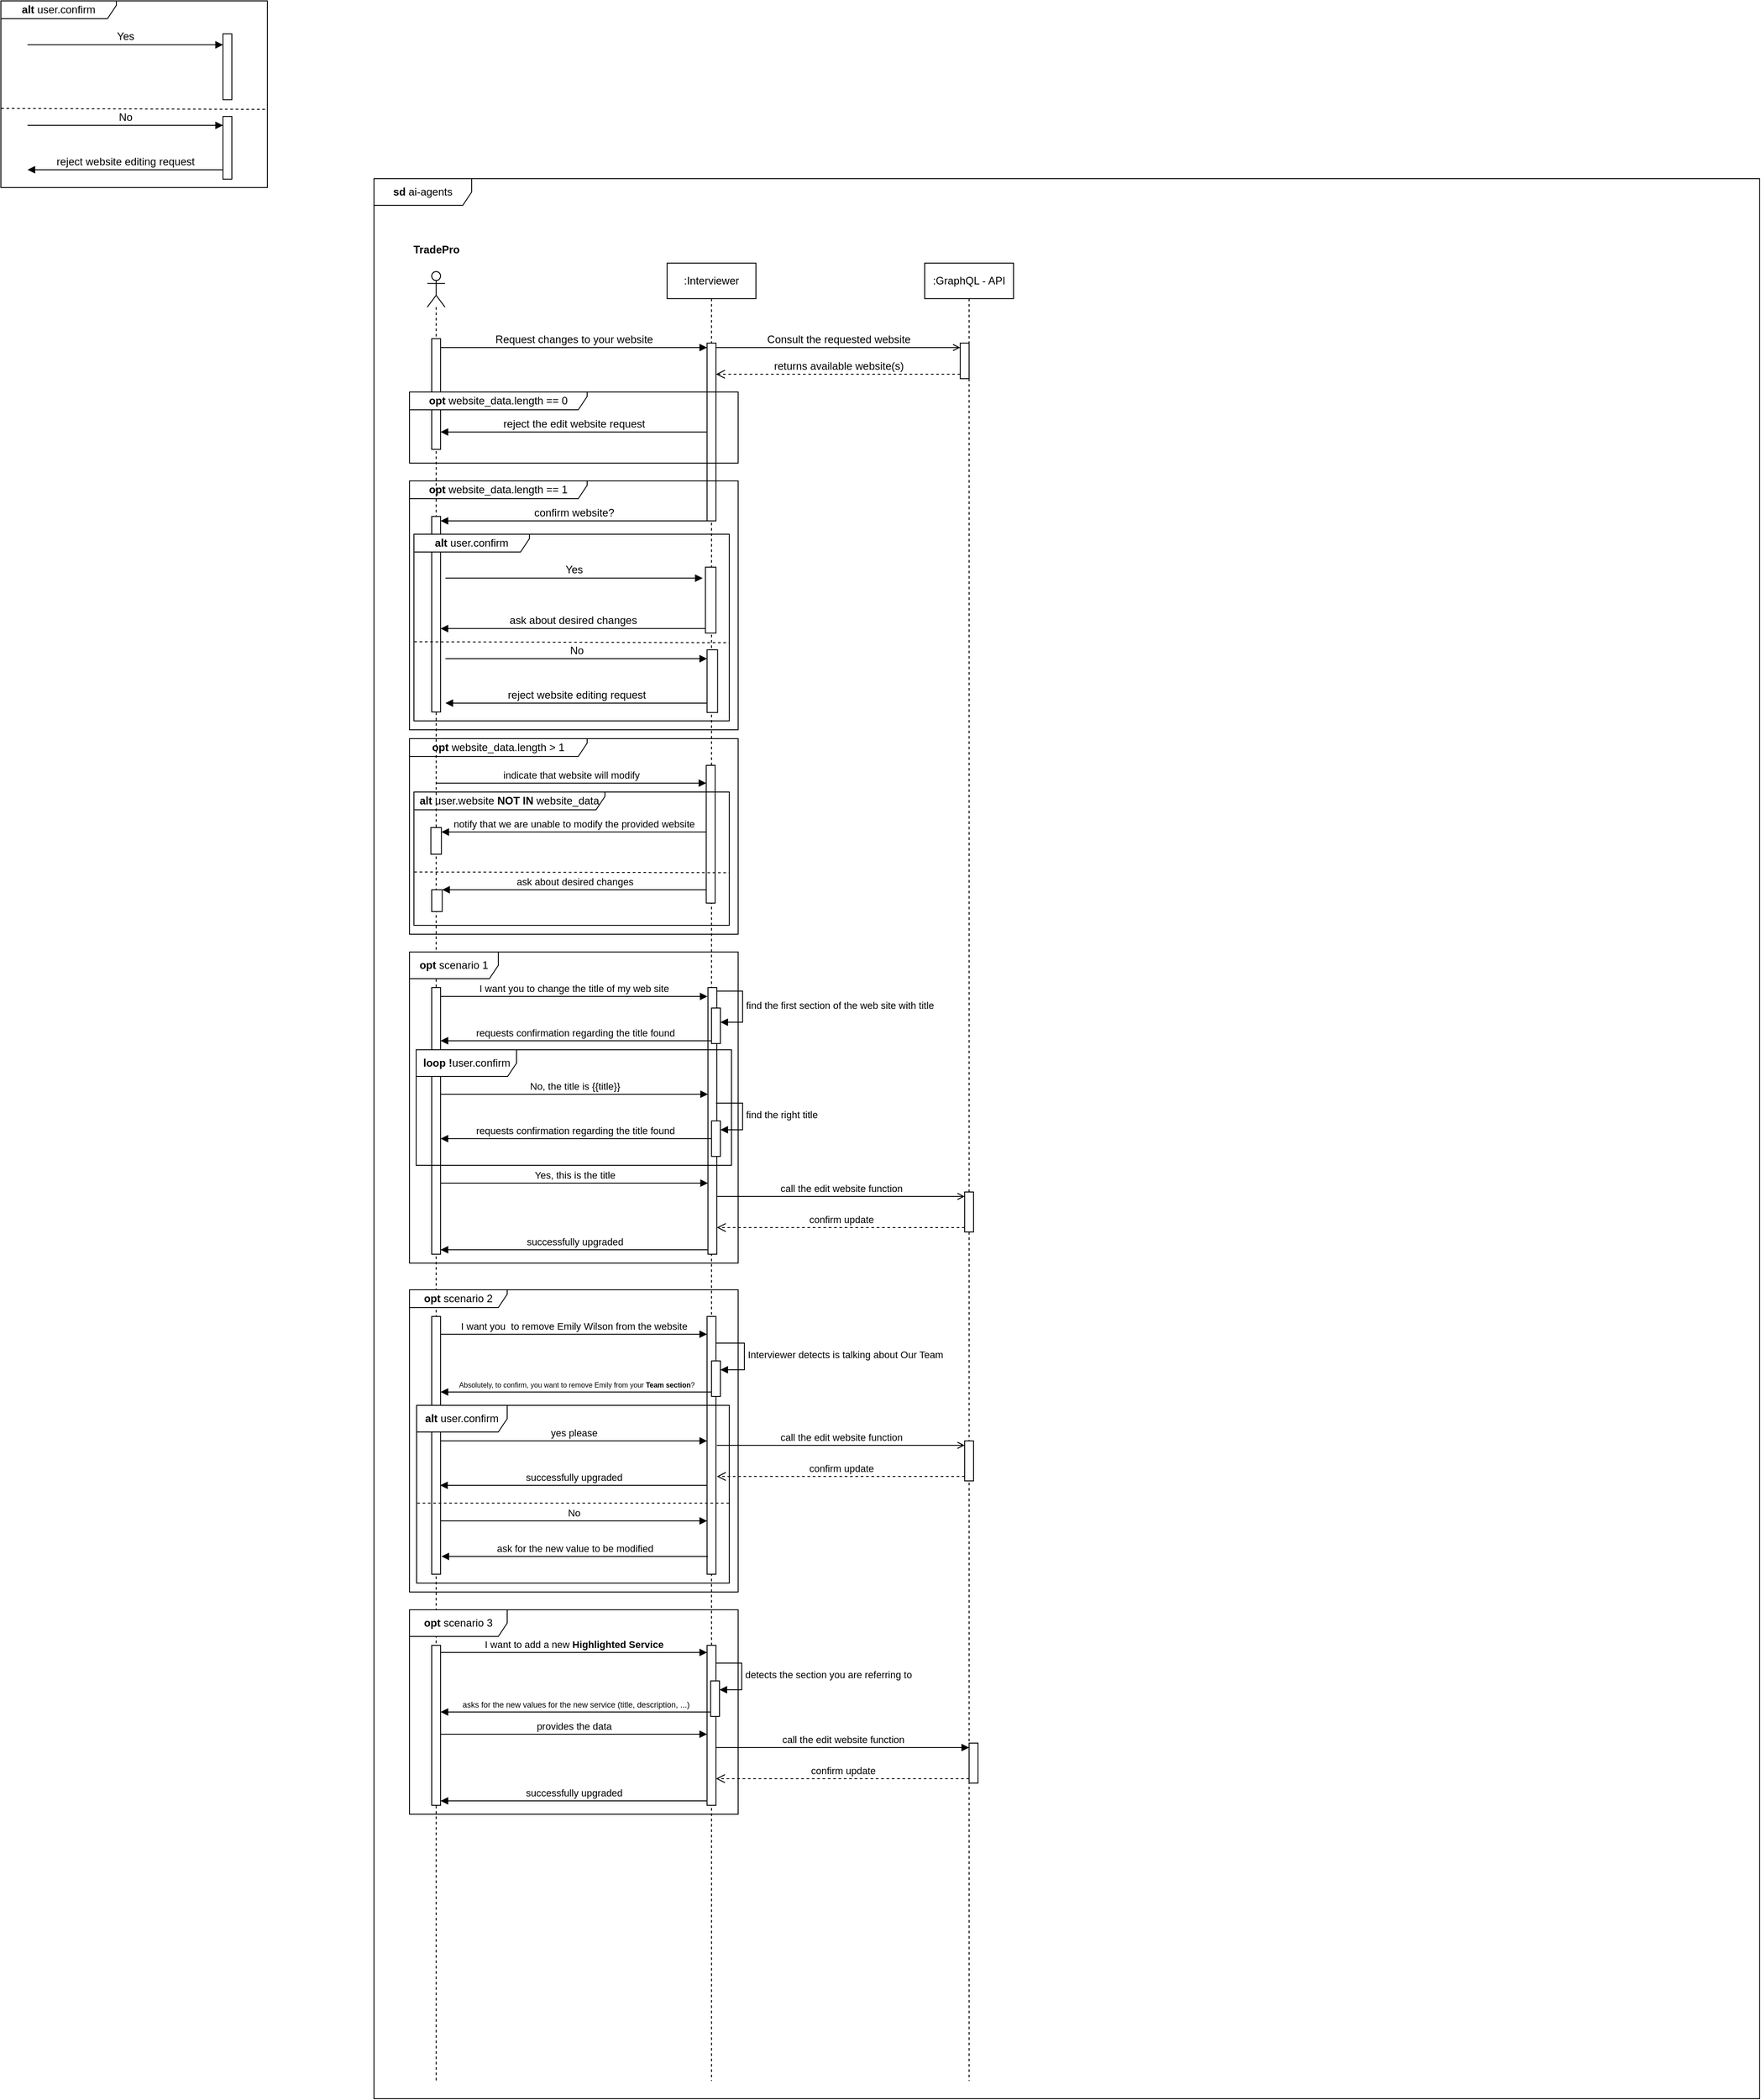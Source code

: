 <mxfile version="24.1.0" type="github">
  <diagram name="Page-1" id="2YBvvXClWsGukQMizWep">
    <mxGraphModel dx="3209" dy="2985" grid="1" gridSize="10" guides="1" tooltips="1" connect="1" arrows="1" fold="1" page="1" pageScale="1" pageWidth="850" pageHeight="1100" math="0" shadow="0">
      <root>
        <mxCell id="0" />
        <mxCell id="1" parent="0" />
        <mxCell id="aeY2nJqXoNuJw8O9usds-8" value="&lt;b&gt;sd &lt;/b&gt;ai-agents" style="shape=umlFrame;whiteSpace=wrap;html=1;pointerEvents=0;strokeColor=default;align=center;verticalAlign=middle;fontFamily=Helvetica;fontSize=12;fontColor=default;fillColor=default;width=110;height=30;" parent="1" vertex="1">
          <mxGeometry x="-840" y="-1080" width="1560" height="2160" as="geometry" />
        </mxCell>
        <mxCell id="aeY2nJqXoNuJw8O9usds-13" value=":Interviewer" style="shape=umlLifeline;perimeter=lifelinePerimeter;whiteSpace=wrap;html=1;container=1;dropTarget=0;collapsible=0;recursiveResize=0;outlineConnect=0;portConstraint=eastwest;newEdgeStyle={&quot;curved&quot;:0,&quot;rounded&quot;:0};strokeColor=default;align=center;verticalAlign=middle;fontFamily=Helvetica;fontSize=12;fontColor=default;fillColor=default;" parent="1" vertex="1">
          <mxGeometry x="-510" y="-985" width="100" height="2045" as="geometry" />
        </mxCell>
        <mxCell id="aeY2nJqXoNuJw8O9usds-17" value="" style="html=1;points=[[0,0,0,0,5],[0,1,0,0,-5],[1,0,0,0,5],[1,1,0,0,-5]];perimeter=orthogonalPerimeter;outlineConnect=0;targetShapes=umlLifeline;portConstraint=eastwest;newEdgeStyle={&quot;curved&quot;:0,&quot;rounded&quot;:0};strokeColor=default;align=center;verticalAlign=middle;fontFamily=Helvetica;fontSize=12;fontColor=default;fillColor=default;" parent="aeY2nJqXoNuJw8O9usds-13" vertex="1">
          <mxGeometry x="45" y="90" width="10" height="200" as="geometry" />
        </mxCell>
        <mxCell id="aeY2nJqXoNuJw8O9usds-36" value="" style="html=1;points=[[0,0,0,0,5],[0,1,0,0,-5],[1,0,0,0,5],[1,1,0,0,-5]];perimeter=orthogonalPerimeter;outlineConnect=0;targetShapes=umlLifeline;portConstraint=eastwest;newEdgeStyle={&quot;curved&quot;:0,&quot;rounded&quot;:0};strokeColor=default;align=center;verticalAlign=middle;fontFamily=Helvetica;fontSize=12;fontColor=default;fillColor=default;" parent="aeY2nJqXoNuJw8O9usds-13" vertex="1">
          <mxGeometry x="43.163" y="342.059" width="11.833" height="74.118" as="geometry" />
        </mxCell>
        <mxCell id="aeY2nJqXoNuJw8O9usds-45" value="" style="html=1;points=[[0,0,0,0,5],[0,1,0,0,-5],[1,0,0,0,5],[1,1,0,0,-5]];perimeter=orthogonalPerimeter;outlineConnect=0;targetShapes=umlLifeline;portConstraint=eastwest;newEdgeStyle={&quot;curved&quot;:0,&quot;rounded&quot;:0};strokeColor=default;align=center;verticalAlign=middle;fontFamily=Helvetica;fontSize=12;fontColor=default;fillColor=default;" parent="aeY2nJqXoNuJw8O9usds-13" vertex="1">
          <mxGeometry x="45.003" y="435.004" width="11.833" height="70.588" as="geometry" />
        </mxCell>
        <mxCell id="Cm1tVQZYmMBmun_1De68-10" value="" style="html=1;points=[[0,0,0,0,5],[0,1,0,0,-5],[1,0,0,0,5],[1,1,0,0,-5]];perimeter=orthogonalPerimeter;outlineConnect=0;targetShapes=umlLifeline;portConstraint=eastwest;newEdgeStyle={&quot;curved&quot;:0,&quot;rounded&quot;:0};" vertex="1" parent="aeY2nJqXoNuJw8O9usds-13">
          <mxGeometry x="44.08" y="565" width="10" height="155" as="geometry" />
        </mxCell>
        <mxCell id="aeY2nJqXoNuJw8O9usds-14" value=":GraphQL - API" style="shape=umlLifeline;perimeter=lifelinePerimeter;whiteSpace=wrap;html=1;container=1;dropTarget=0;collapsible=0;recursiveResize=0;outlineConnect=0;portConstraint=eastwest;newEdgeStyle={&quot;curved&quot;:0,&quot;rounded&quot;:0};strokeColor=default;align=center;verticalAlign=middle;fontFamily=Helvetica;fontSize=12;fontColor=default;fillColor=default;" parent="1" vertex="1">
          <mxGeometry x="-220" y="-985" width="100" height="2045" as="geometry" />
        </mxCell>
        <mxCell id="aeY2nJqXoNuJw8O9usds-20" value="" style="html=1;points=[[0,0,0,0,5],[0,1,0,0,-5],[1,0,0,0,5],[1,1,0,0,-5]];perimeter=orthogonalPerimeter;outlineConnect=0;targetShapes=umlLifeline;portConstraint=eastwest;newEdgeStyle={&quot;curved&quot;:0,&quot;rounded&quot;:0};strokeColor=default;align=center;verticalAlign=middle;fontFamily=Helvetica;fontSize=12;fontColor=default;fillColor=default;" parent="aeY2nJqXoNuJw8O9usds-14" vertex="1">
          <mxGeometry x="40" y="90" width="10" height="40" as="geometry" />
        </mxCell>
        <mxCell id="Cm1tVQZYmMBmun_1De68-38" value="" style="html=1;points=[[0,0,0,0,5],[0,1,0,0,-5],[1,0,0,0,5],[1,1,0,0,-5]];perimeter=orthogonalPerimeter;outlineConnect=0;targetShapes=umlLifeline;portConstraint=eastwest;newEdgeStyle={&quot;curved&quot;:0,&quot;rounded&quot;:0};" vertex="1" parent="aeY2nJqXoNuJw8O9usds-14">
          <mxGeometry x="45" y="1045" width="10" height="45" as="geometry" />
        </mxCell>
        <mxCell id="Cm1tVQZYmMBmun_1De68-54" value="" style="html=1;points=[[0,0,0,0,5],[0,1,0,0,-5],[1,0,0,0,5],[1,1,0,0,-5]];perimeter=orthogonalPerimeter;outlineConnect=0;targetShapes=umlLifeline;portConstraint=eastwest;newEdgeStyle={&quot;curved&quot;:0,&quot;rounded&quot;:0};" vertex="1" parent="aeY2nJqXoNuJw8O9usds-14">
          <mxGeometry x="45" y="1325" width="10" height="45" as="geometry" />
        </mxCell>
        <mxCell id="Cm1tVQZYmMBmun_1De68-55" value="call the edit website function" style="html=1;verticalAlign=bottom;endArrow=open;curved=0;rounded=0;entryX=0;entryY=0;entryDx=0;entryDy=5;endFill=0;" edge="1" parent="aeY2nJqXoNuJw8O9usds-14" target="Cm1tVQZYmMBmun_1De68-54">
          <mxGeometry relative="1" as="geometry">
            <mxPoint x="-234" y="1330" as="sourcePoint" />
          </mxGeometry>
        </mxCell>
        <mxCell id="Cm1tVQZYmMBmun_1De68-56" value="confirm update" style="html=1;verticalAlign=bottom;endArrow=open;dashed=1;endSize=8;curved=0;rounded=0;exitX=0;exitY=1;exitDx=0;exitDy=-5;" edge="1" parent="aeY2nJqXoNuJw8O9usds-14" source="Cm1tVQZYmMBmun_1De68-54">
          <mxGeometry relative="1" as="geometry">
            <mxPoint x="-234" y="1365" as="targetPoint" />
          </mxGeometry>
        </mxCell>
        <mxCell id="Cm1tVQZYmMBmun_1De68-68" value="" style="html=1;points=[[0,0,0,0,5],[0,1,0,0,-5],[1,0,0,0,5],[1,1,0,0,-5]];perimeter=orthogonalPerimeter;outlineConnect=0;targetShapes=umlLifeline;portConstraint=eastwest;newEdgeStyle={&quot;curved&quot;:0,&quot;rounded&quot;:0};" vertex="1" parent="aeY2nJqXoNuJw8O9usds-14">
          <mxGeometry x="50" y="1665" width="10" height="45" as="geometry" />
        </mxCell>
        <mxCell id="aeY2nJqXoNuJw8O9usds-19" value="Request changes to your website" style="html=1;verticalAlign=bottom;endArrow=block;curved=0;rounded=0;fontFamily=Helvetica;fontSize=12;fontColor=default;entryX=0;entryY=0;entryDx=0;entryDy=5;entryPerimeter=0;" parent="1" source="aeY2nJqXoNuJw8O9usds-28" edge="1" target="aeY2nJqXoNuJw8O9usds-17">
          <mxGeometry width="80" relative="1" as="geometry">
            <mxPoint x="-770.3" y="-890" as="sourcePoint" />
            <mxPoint x="-545" y="-890" as="targetPoint" />
          </mxGeometry>
        </mxCell>
        <mxCell id="aeY2nJqXoNuJw8O9usds-21" value="Consult the requested website" style="html=1;verticalAlign=bottom;endArrow=open;curved=0;rounded=0;entryX=0;entryY=0;entryDx=0;entryDy=5;fontFamily=Helvetica;fontSize=12;fontColor=default;exitX=1;exitY=0;exitDx=0;exitDy=5;exitPerimeter=0;endFill=0;" parent="1" source="aeY2nJqXoNuJw8O9usds-17" target="aeY2nJqXoNuJw8O9usds-20" edge="1">
          <mxGeometry relative="1" as="geometry">
            <mxPoint x="-530" y="-880" as="sourcePoint" />
          </mxGeometry>
        </mxCell>
        <mxCell id="aeY2nJqXoNuJw8O9usds-22" value="returns available website(s)" style="html=1;verticalAlign=bottom;endArrow=open;dashed=1;endSize=8;curved=0;rounded=0;exitX=0;exitY=1;exitDx=0;exitDy=-5;fontFamily=Helvetica;fontSize=12;fontColor=default;" parent="1" source="aeY2nJqXoNuJw8O9usds-20" target="aeY2nJqXoNuJw8O9usds-17" edge="1">
          <mxGeometry relative="1" as="geometry">
            <mxPoint x="-340" y="-815" as="targetPoint" />
          </mxGeometry>
        </mxCell>
        <mxCell id="aeY2nJqXoNuJw8O9usds-24" value="reject the edit website request" style="html=1;verticalAlign=bottom;endArrow=block;curved=0;rounded=0;fontFamily=Helvetica;fontSize=12;fontColor=default;" parent="1" source="aeY2nJqXoNuJw8O9usds-17" target="aeY2nJqXoNuJw8O9usds-28" edge="1">
          <mxGeometry width="80" relative="1" as="geometry">
            <mxPoint x="-545" y="-790" as="sourcePoint" />
            <mxPoint x="-770.3" y="-790" as="targetPoint" />
          </mxGeometry>
        </mxCell>
        <mxCell id="aeY2nJqXoNuJw8O9usds-25" value="&lt;b&gt;opt&amp;nbsp;&lt;/b&gt;website_data.length == 1" style="shape=umlFrame;whiteSpace=wrap;html=1;pointerEvents=0;strokeColor=default;align=center;verticalAlign=middle;fontFamily=Helvetica;fontSize=12;fontColor=default;fillColor=default;width=200;height=20;" parent="1" vertex="1">
          <mxGeometry x="-800" y="-740" width="370" height="280" as="geometry" />
        </mxCell>
        <mxCell id="aeY2nJqXoNuJw8O9usds-26" value="confirm website?" style="html=1;verticalAlign=bottom;endArrow=block;curved=0;rounded=0;fontFamily=Helvetica;fontSize=12;fontColor=default;entryX=1;entryY=0;entryDx=0;entryDy=5;entryPerimeter=0;" parent="1" source="aeY2nJqXoNuJw8O9usds-17" target="aeY2nJqXoNuJw8O9usds-27" edge="1">
          <mxGeometry width="80" relative="1" as="geometry">
            <mxPoint x="-544.7" y="-700.4" as="sourcePoint" />
            <mxPoint x="-770" y="-700.4" as="targetPoint" />
          </mxGeometry>
        </mxCell>
        <mxCell id="aeY2nJqXoNuJw8O9usds-41" value="ask about desired changes" style="html=1;verticalAlign=bottom;endArrow=block;curved=0;rounded=0;fontFamily=Helvetica;fontSize=12;fontColor=default;exitX=0;exitY=1;exitDx=0;exitDy=-5;exitPerimeter=0;" parent="1" source="aeY2nJqXoNuJw8O9usds-36" target="aeY2nJqXoNuJw8O9usds-27" edge="1">
          <mxGeometry width="80" relative="1" as="geometry">
            <mxPoint x="-700" y="-680" as="sourcePoint" />
            <mxPoint x="-620" y="-680" as="targetPoint" />
          </mxGeometry>
        </mxCell>
        <mxCell id="aeY2nJqXoNuJw8O9usds-49" value="&lt;b&gt;opt&amp;nbsp;&lt;/b&gt;website_data.length &amp;gt; 1" style="shape=umlFrame;whiteSpace=wrap;html=1;pointerEvents=0;strokeColor=default;align=center;verticalAlign=middle;fontFamily=Helvetica;fontSize=12;fontColor=default;fillColor=default;width=200;height=20;" parent="1" vertex="1">
          <mxGeometry x="-800" y="-450" width="370" height="220" as="geometry" />
        </mxCell>
        <mxCell id="Cm1tVQZYmMBmun_1De68-1" value="" style="group;fillColor=none;strokeColor=#b85450;" vertex="1" connectable="0" parent="1">
          <mxGeometry x="-1260" y="-1280" width="300" height="210" as="geometry" />
        </mxCell>
        <mxCell id="Cm1tVQZYmMBmun_1De68-2" value="&lt;b&gt;alt &lt;/b&gt;user.confirm" style="shape=umlFrame;whiteSpace=wrap;html=1;pointerEvents=0;strokeColor=default;align=center;verticalAlign=middle;fontFamily=Helvetica;fontSize=12;fontColor=default;fillColor=default;width=130;height=20;" vertex="1" parent="Cm1tVQZYmMBmun_1De68-1">
          <mxGeometry width="300" height="210" as="geometry" />
        </mxCell>
        <mxCell id="Cm1tVQZYmMBmun_1De68-3" value="" style="endArrow=none;dashed=1;html=1;rounded=0;fontFamily=Helvetica;fontSize=12;fontColor=default;exitX=0.001;exitY=0.545;exitDx=0;exitDy=0;exitPerimeter=0;entryX=1;entryY=0.55;entryDx=0;entryDy=0;entryPerimeter=0;" edge="1" parent="Cm1tVQZYmMBmun_1De68-1">
          <mxGeometry width="50" height="50" relative="1" as="geometry">
            <mxPoint x="0.3" y="121" as="sourcePoint" />
            <mxPoint x="300" y="122.05" as="targetPoint" />
          </mxGeometry>
        </mxCell>
        <mxCell id="Cm1tVQZYmMBmun_1De68-4" value="" style="html=1;points=[[0,0,0,0,5],[0,1,0,0,-5],[1,0,0,0,5],[1,1,0,0,-5]];perimeter=orthogonalPerimeter;outlineConnect=0;targetShapes=umlLifeline;portConstraint=eastwest;newEdgeStyle={&quot;curved&quot;:0,&quot;rounded&quot;:0};strokeColor=default;align=center;verticalAlign=middle;fontFamily=Helvetica;fontSize=12;fontColor=default;fillColor=default;" vertex="1" parent="Cm1tVQZYmMBmun_1De68-1">
          <mxGeometry x="250" y="37.059" width="10" height="74.118" as="geometry" />
        </mxCell>
        <mxCell id="Cm1tVQZYmMBmun_1De68-5" value="Yes" style="html=1;verticalAlign=bottom;endArrow=block;curved=0;rounded=0;fontFamily=Helvetica;fontSize=12;fontColor=default;entryX=0;entryY=0;entryDx=0;entryDy=5;entryPerimeter=0;" edge="1" parent="Cm1tVQZYmMBmun_1De68-1">
          <mxGeometry width="80" relative="1" as="geometry">
            <mxPoint x="30" y="49.412" as="sourcePoint" />
            <mxPoint x="250" y="49.412" as="targetPoint" />
          </mxGeometry>
        </mxCell>
        <mxCell id="Cm1tVQZYmMBmun_1De68-6" value="" style="html=1;points=[[0,0,0,0,5],[0,1,0,0,-5],[1,0,0,0,5],[1,1,0,0,-5]];perimeter=orthogonalPerimeter;outlineConnect=0;targetShapes=umlLifeline;portConstraint=eastwest;newEdgeStyle={&quot;curved&quot;:0,&quot;rounded&quot;:0};strokeColor=default;align=center;verticalAlign=middle;fontFamily=Helvetica;fontSize=12;fontColor=default;fillColor=default;" vertex="1" parent="Cm1tVQZYmMBmun_1De68-1">
          <mxGeometry x="250" y="130.004" width="10" height="70.588" as="geometry" />
        </mxCell>
        <mxCell id="Cm1tVQZYmMBmun_1De68-7" value="No" style="html=1;verticalAlign=bottom;endArrow=block;curved=0;rounded=0;fontFamily=Helvetica;fontSize=12;fontColor=default;entryX=0;entryY=0;entryDx=0;entryDy=5;entryPerimeter=0;" edge="1" parent="Cm1tVQZYmMBmun_1De68-1">
          <mxGeometry width="80" relative="1" as="geometry">
            <mxPoint x="30" y="140.004" as="sourcePoint" />
            <mxPoint x="250" y="140.004" as="targetPoint" />
          </mxGeometry>
        </mxCell>
        <mxCell id="Cm1tVQZYmMBmun_1De68-8" value="reject website editing request" style="html=1;verticalAlign=bottom;endArrow=block;curved=0;rounded=0;fontFamily=Helvetica;fontSize=12;fontColor=default;" edge="1" parent="Cm1tVQZYmMBmun_1De68-1">
          <mxGeometry width="80" relative="1" as="geometry">
            <mxPoint x="250" y="189.998" as="sourcePoint" />
            <mxPoint x="30" y="189.998" as="targetPoint" />
          </mxGeometry>
        </mxCell>
        <mxCell id="Cm1tVQZYmMBmun_1De68-9" value="indicate that website will modify" style="html=1;verticalAlign=bottom;endArrow=block;curved=0;rounded=0;" edge="1" parent="1" target="Cm1tVQZYmMBmun_1De68-10">
          <mxGeometry width="80" relative="1" as="geometry">
            <mxPoint x="-770.5" y="-400" as="sourcePoint" />
            <mxPoint x="-545" y="-400" as="targetPoint" />
          </mxGeometry>
        </mxCell>
        <mxCell id="Cm1tVQZYmMBmun_1De68-11" value="" style="group;fillColor=none;strokeColor=#b85450;" vertex="1" connectable="0" parent="1">
          <mxGeometry x="-795" y="-390" width="355" height="150" as="geometry" />
        </mxCell>
        <mxCell id="Cm1tVQZYmMBmun_1De68-12" value="&lt;b&gt;alt&amp;nbsp;&lt;/b&gt;user.website &lt;b&gt;NOT IN&amp;nbsp;&lt;/b&gt;website_data" style="shape=umlFrame;whiteSpace=wrap;html=1;pointerEvents=0;strokeColor=default;align=center;verticalAlign=middle;fontFamily=Helvetica;fontSize=12;fontColor=default;fillColor=default;width=215;height=20;" vertex="1" parent="Cm1tVQZYmMBmun_1De68-11">
          <mxGeometry width="355" height="150" as="geometry" />
        </mxCell>
        <mxCell id="Cm1tVQZYmMBmun_1De68-13" value="" style="endArrow=none;dashed=1;html=1;rounded=0;fontFamily=Helvetica;fontSize=12;fontColor=default;exitX=0.001;exitY=0.545;exitDx=0;exitDy=0;exitPerimeter=0;entryX=1;entryY=0.55;entryDx=0;entryDy=0;entryPerimeter=0;" edge="1" parent="Cm1tVQZYmMBmun_1De68-11">
          <mxGeometry width="50" height="50" relative="1" as="geometry">
            <mxPoint x="0.355" y="89.998" as="sourcePoint" />
            <mxPoint x="355" y="90.748" as="targetPoint" />
          </mxGeometry>
        </mxCell>
        <mxCell id="Cm1tVQZYmMBmun_1De68-21" value="notify that we are unable to modify the provided website" style="html=1;verticalAlign=bottom;endArrow=block;curved=0;rounded=0;entryX=1;entryY=0;entryDx=0;entryDy=5;entryPerimeter=0;" edge="1" parent="1" source="Cm1tVQZYmMBmun_1De68-10" target="Cm1tVQZYmMBmun_1De68-19">
          <mxGeometry width="80" relative="1" as="geometry">
            <mxPoint x="-630" y="-320" as="sourcePoint" />
            <mxPoint x="-550" y="-320" as="targetPoint" />
          </mxGeometry>
        </mxCell>
        <mxCell id="Cm1tVQZYmMBmun_1De68-22" value="ask about desired changes" style="html=1;verticalAlign=bottom;endArrow=block;curved=0;rounded=0;" edge="1" parent="1" source="Cm1tVQZYmMBmun_1De68-10" target="Cm1tVQZYmMBmun_1De68-20">
          <mxGeometry width="80" relative="1" as="geometry">
            <mxPoint x="-640" y="-230" as="sourcePoint" />
            <mxPoint x="-560" y="-230" as="targetPoint" />
          </mxGeometry>
        </mxCell>
        <mxCell id="aeY2nJqXoNuJw8O9usds-9" value="" style="shape=umlLifeline;perimeter=lifelinePerimeter;whiteSpace=wrap;html=1;container=1;dropTarget=0;collapsible=0;recursiveResize=0;outlineConnect=0;portConstraint=eastwest;newEdgeStyle={&quot;curved&quot;:0,&quot;rounded&quot;:0};participant=umlActor;strokeColor=default;align=center;verticalAlign=middle;fontFamily=Helvetica;fontSize=12;fontColor=default;fillColor=default;" parent="1" vertex="1">
          <mxGeometry x="-780" y="-975.45" width="20" height="2035.45" as="geometry" />
        </mxCell>
        <mxCell id="aeY2nJqXoNuJw8O9usds-28" value="" style="html=1;points=[[0,0,0,0,5],[0,1,0,0,-5],[1,0,0,0,5],[1,1,0,0,-5]];perimeter=orthogonalPerimeter;outlineConnect=0;targetShapes=umlLifeline;portConstraint=eastwest;newEdgeStyle={&quot;curved&quot;:0,&quot;rounded&quot;:0};strokeColor=default;align=center;verticalAlign=middle;fontFamily=Helvetica;fontSize=12;fontColor=default;fillColor=default;" parent="aeY2nJqXoNuJw8O9usds-9" vertex="1">
          <mxGeometry x="5" y="75.45" width="10" height="124.55" as="geometry" />
        </mxCell>
        <mxCell id="Cm1tVQZYmMBmun_1De68-20" value="" style="html=1;points=[[0,0,0,0,5],[0,1,0,0,-5],[1,0,0,0,5],[1,1,0,0,-5]];perimeter=orthogonalPerimeter;outlineConnect=0;targetShapes=umlLifeline;portConstraint=eastwest;newEdgeStyle={&quot;curved&quot;:0,&quot;rounded&quot;:0};" vertex="1" parent="aeY2nJqXoNuJw8O9usds-9">
          <mxGeometry x="5" y="695.45" width="11.83" height="24.55" as="geometry" />
        </mxCell>
        <mxCell id="Cm1tVQZYmMBmun_1De68-19" value="" style="html=1;points=[[0,0,0,0,5],[0,1,0,0,-5],[1,0,0,0,5],[1,1,0,0,-5]];perimeter=orthogonalPerimeter;outlineConnect=0;targetShapes=umlLifeline;portConstraint=eastwest;newEdgeStyle={&quot;curved&quot;:0,&quot;rounded&quot;:0};" vertex="1" parent="aeY2nJqXoNuJw8O9usds-9">
          <mxGeometry x="4.08" y="625.455" width="11.83" height="30" as="geometry" />
        </mxCell>
        <mxCell id="aeY2nJqXoNuJw8O9usds-10" value="&lt;b&gt;TradePro&lt;/b&gt;" style="text;html=1;align=center;verticalAlign=middle;resizable=0;points=[];autosize=1;strokeColor=none;fillColor=none;fontFamily=Helvetica;fontSize=12;fontColor=default;" parent="1" vertex="1">
          <mxGeometry x="-810" y="-1015" width="80" height="30" as="geometry" />
        </mxCell>
        <mxCell id="aeY2nJqXoNuJw8O9usds-27" value="" style="html=1;points=[[0,0,0,0,5],[0,1,0,0,-5],[1,0,0,0,5],[1,1,0,0,-5]];perimeter=orthogonalPerimeter;outlineConnect=0;targetShapes=umlLifeline;portConstraint=eastwest;newEdgeStyle={&quot;curved&quot;:0,&quot;rounded&quot;:0};strokeColor=default;align=center;verticalAlign=middle;fontFamily=Helvetica;fontSize=12;fontColor=default;fillColor=default;" parent="1" vertex="1">
          <mxGeometry x="-775" y="-700" width="10" height="220" as="geometry" />
        </mxCell>
        <mxCell id="aeY2nJqXoNuJw8O9usds-23" value="&lt;b&gt;opt&amp;nbsp;&lt;/b&gt;website_data.length == 0" style="shape=umlFrame;whiteSpace=wrap;html=1;pointerEvents=0;strokeColor=default;align=center;verticalAlign=middle;fontFamily=Helvetica;fontSize=12;fontColor=default;fillColor=default;width=200;height=20;" parent="1" vertex="1">
          <mxGeometry x="-800" y="-840" width="370" height="80" as="geometry" />
        </mxCell>
        <mxCell id="aeY2nJqXoNuJw8O9usds-33" value="" style="group;fillColor=none;strokeColor=#b85450;" parent="1" vertex="1" connectable="0">
          <mxGeometry x="-795" y="-680" width="355" height="210" as="geometry" />
        </mxCell>
        <mxCell id="aeY2nJqXoNuJw8O9usds-31" value="&lt;b&gt;alt &lt;/b&gt;user.confirm" style="shape=umlFrame;whiteSpace=wrap;html=1;pointerEvents=0;strokeColor=default;align=center;verticalAlign=middle;fontFamily=Helvetica;fontSize=12;fontColor=default;fillColor=default;width=130;height=20;" parent="aeY2nJqXoNuJw8O9usds-33" vertex="1">
          <mxGeometry width="355" height="210" as="geometry" />
        </mxCell>
        <mxCell id="aeY2nJqXoNuJw8O9usds-32" value="" style="endArrow=none;dashed=1;html=1;rounded=0;fontFamily=Helvetica;fontSize=12;fontColor=default;exitX=0.001;exitY=0.545;exitDx=0;exitDy=0;exitPerimeter=0;entryX=1;entryY=0.55;entryDx=0;entryDy=0;entryPerimeter=0;" parent="aeY2nJqXoNuJw8O9usds-33" edge="1">
          <mxGeometry width="50" height="50" relative="1" as="geometry">
            <mxPoint x="0.355" y="121" as="sourcePoint" />
            <mxPoint x="355" y="122.05" as="targetPoint" />
          </mxGeometry>
        </mxCell>
        <mxCell id="aeY2nJqXoNuJw8O9usds-39" value="Yes" style="html=1;verticalAlign=bottom;endArrow=block;curved=0;rounded=0;fontFamily=Helvetica;fontSize=12;fontColor=default;entryX=-0.267;entryY=0.167;entryDx=0;entryDy=0;entryPerimeter=0;" parent="aeY2nJqXoNuJw8O9usds-33" edge="1" target="aeY2nJqXoNuJw8O9usds-36">
          <mxGeometry width="80" relative="1" as="geometry">
            <mxPoint x="35.5" y="49.412" as="sourcePoint" />
            <mxPoint x="295.833" y="49.412" as="targetPoint" />
          </mxGeometry>
        </mxCell>
        <mxCell id="aeY2nJqXoNuJw8O9usds-47" value="No" style="html=1;verticalAlign=bottom;endArrow=block;curved=0;rounded=0;fontFamily=Helvetica;fontSize=12;fontColor=default;" parent="aeY2nJqXoNuJw8O9usds-33" edge="1" target="aeY2nJqXoNuJw8O9usds-45">
          <mxGeometry width="80" relative="1" as="geometry">
            <mxPoint x="35.5" y="140.004" as="sourcePoint" />
            <mxPoint x="295.833" y="140.004" as="targetPoint" />
          </mxGeometry>
        </mxCell>
        <mxCell id="aeY2nJqXoNuJw8O9usds-48" value="reject website editing request" style="html=1;verticalAlign=bottom;endArrow=block;curved=0;rounded=0;fontFamily=Helvetica;fontSize=12;fontColor=default;" parent="aeY2nJqXoNuJw8O9usds-33" edge="1" source="aeY2nJqXoNuJw8O9usds-45">
          <mxGeometry width="80" relative="1" as="geometry">
            <mxPoint x="295.833" y="189.998" as="sourcePoint" />
            <mxPoint x="35.5" y="189.998" as="targetPoint" />
          </mxGeometry>
        </mxCell>
        <mxCell id="Cm1tVQZYmMBmun_1De68-23" value="&lt;b&gt;opt&amp;nbsp;&lt;/b&gt;scenario 1" style="shape=umlFrame;whiteSpace=wrap;html=1;pointerEvents=0;width=100;height=30;" vertex="1" parent="1">
          <mxGeometry x="-800" y="-210" width="370" height="350" as="geometry" />
        </mxCell>
        <mxCell id="Cm1tVQZYmMBmun_1De68-24" value="" style="html=1;points=[[0,0,0,0,5],[0,1,0,0,-5],[1,0,0,0,5],[1,1,0,0,-5]];perimeter=orthogonalPerimeter;outlineConnect=0;targetShapes=umlLifeline;portConstraint=eastwest;newEdgeStyle={&quot;curved&quot;:0,&quot;rounded&quot;:0};" vertex="1" parent="1">
          <mxGeometry x="-775" y="-170" width="10" height="300" as="geometry" />
        </mxCell>
        <mxCell id="Cm1tVQZYmMBmun_1De68-25" value="" style="html=1;points=[[0,0,0,0,5],[0,1,0,0,-5],[1,0,0,0,5],[1,1,0,0,-5]];perimeter=orthogonalPerimeter;outlineConnect=0;targetShapes=umlLifeline;portConstraint=eastwest;newEdgeStyle={&quot;curved&quot;:0,&quot;rounded&quot;:0};" vertex="1" parent="1">
          <mxGeometry x="-464" y="-170" width="10" height="300" as="geometry" />
        </mxCell>
        <mxCell id="Cm1tVQZYmMBmun_1De68-27" value="I want you to change the title of my web site" style="html=1;verticalAlign=bottom;endArrow=block;curved=0;rounded=0;" edge="1" parent="1">
          <mxGeometry width="80" relative="1" as="geometry">
            <mxPoint x="-765.5" y="-160" as="sourcePoint" />
            <mxPoint x="-464.5" y="-160" as="targetPoint" />
          </mxGeometry>
        </mxCell>
        <mxCell id="Cm1tVQZYmMBmun_1De68-28" value="" style="html=1;points=[[0,0,0,0,5],[0,1,0,0,-5],[1,0,0,0,5],[1,1,0,0,-5]];perimeter=orthogonalPerimeter;outlineConnect=0;targetShapes=umlLifeline;portConstraint=eastwest;newEdgeStyle={&quot;curved&quot;:0,&quot;rounded&quot;:0};" vertex="1" parent="1">
          <mxGeometry x="-460" y="-147" width="10" height="40" as="geometry" />
        </mxCell>
        <mxCell id="Cm1tVQZYmMBmun_1De68-29" value="find the first section of the web site with title&amp;nbsp;" style="html=1;align=left;spacingLeft=2;endArrow=block;rounded=0;edgeStyle=orthogonalEdgeStyle;curved=0;rounded=0;exitX=1;exitY=0;exitDx=0;exitDy=5;exitPerimeter=0;" edge="1" parent="1">
          <mxGeometry relative="1" as="geometry">
            <mxPoint x="-454" y="-166" as="sourcePoint" />
            <Array as="points">
              <mxPoint x="-425" y="-166" />
              <mxPoint x="-425" y="-131" />
            </Array>
            <mxPoint x="-450" y="-131" as="targetPoint" />
          </mxGeometry>
        </mxCell>
        <mxCell id="Cm1tVQZYmMBmun_1De68-30" value="requests confirmation regarding the title found&amp;nbsp;" style="html=1;verticalAlign=bottom;endArrow=block;curved=0;rounded=0;" edge="1" parent="1">
          <mxGeometry width="80" relative="1" as="geometry">
            <mxPoint x="-460" y="-110.17" as="sourcePoint" />
            <mxPoint x="-765" y="-110.17" as="targetPoint" />
          </mxGeometry>
        </mxCell>
        <mxCell id="Cm1tVQZYmMBmun_1De68-31" value="&lt;b&gt;loop !&lt;/b&gt;user.confirm" style="shape=umlFrame;whiteSpace=wrap;html=1;pointerEvents=0;width=113;height=30;" vertex="1" parent="1">
          <mxGeometry x="-792.5" y="-100" width="355" height="130" as="geometry" />
        </mxCell>
        <mxCell id="Cm1tVQZYmMBmun_1De68-32" value="No, the title is {{title}}" style="html=1;verticalAlign=bottom;endArrow=block;curved=0;rounded=0;" edge="1" parent="1" source="Cm1tVQZYmMBmun_1De68-24" target="Cm1tVQZYmMBmun_1De68-25">
          <mxGeometry width="80" relative="1" as="geometry">
            <mxPoint x="-810" y="-40" as="sourcePoint" />
            <mxPoint x="-509.5" y="-40" as="targetPoint" />
            <Array as="points">
              <mxPoint x="-610" y="-50" />
            </Array>
          </mxGeometry>
        </mxCell>
        <mxCell id="Cm1tVQZYmMBmun_1De68-33" value="" style="html=1;points=[[0,0,0,0,5],[0,1,0,0,-5],[1,0,0,0,5],[1,1,0,0,-5]];perimeter=orthogonalPerimeter;outlineConnect=0;targetShapes=umlLifeline;portConstraint=eastwest;newEdgeStyle={&quot;curved&quot;:0,&quot;rounded&quot;:0};" vertex="1" parent="1">
          <mxGeometry x="-460" y="-20" width="10" height="40" as="geometry" />
        </mxCell>
        <mxCell id="Cm1tVQZYmMBmun_1De68-34" value="find the right title" style="html=1;align=left;spacingLeft=2;endArrow=block;rounded=0;edgeStyle=orthogonalEdgeStyle;curved=0;rounded=0;" edge="1" target="Cm1tVQZYmMBmun_1De68-33" parent="1">
          <mxGeometry relative="1" as="geometry">
            <mxPoint x="-455" y="-40" as="sourcePoint" />
            <Array as="points">
              <mxPoint x="-425" y="-10" />
            </Array>
          </mxGeometry>
        </mxCell>
        <mxCell id="Cm1tVQZYmMBmun_1De68-35" value="requests confirmation regarding the title found&amp;nbsp;" style="html=1;verticalAlign=bottom;endArrow=block;curved=0;rounded=0;" edge="1" parent="1" source="Cm1tVQZYmMBmun_1De68-33" target="Cm1tVQZYmMBmun_1De68-24">
          <mxGeometry width="80" relative="1" as="geometry">
            <mxPoint x="-620" y="20" as="sourcePoint" />
            <mxPoint x="-540" y="20" as="targetPoint" />
          </mxGeometry>
        </mxCell>
        <mxCell id="Cm1tVQZYmMBmun_1De68-36" value="Yes, this is the title" style="html=1;verticalAlign=bottom;endArrow=block;curved=0;rounded=0;" edge="1" parent="1">
          <mxGeometry width="80" relative="1" as="geometry">
            <mxPoint x="-765" y="50" as="sourcePoint" />
            <mxPoint x="-464" y="50" as="targetPoint" />
          </mxGeometry>
        </mxCell>
        <mxCell id="Cm1tVQZYmMBmun_1De68-39" value="call the edit website function" style="html=1;verticalAlign=bottom;endArrow=open;curved=0;rounded=0;entryX=0;entryY=0;entryDx=0;entryDy=5;endFill=0;" edge="1" target="Cm1tVQZYmMBmun_1De68-38" parent="1" source="Cm1tVQZYmMBmun_1De68-25">
          <mxGeometry relative="1" as="geometry">
            <mxPoint x="-245" y="45" as="sourcePoint" />
          </mxGeometry>
        </mxCell>
        <mxCell id="Cm1tVQZYmMBmun_1De68-40" value="confirm update" style="html=1;verticalAlign=bottom;endArrow=open;dashed=1;endSize=8;curved=0;rounded=0;exitX=0;exitY=1;exitDx=0;exitDy=-5;" edge="1" source="Cm1tVQZYmMBmun_1De68-38" parent="1" target="Cm1tVQZYmMBmun_1De68-25">
          <mxGeometry relative="1" as="geometry">
            <mxPoint x="-245" y="115" as="targetPoint" />
          </mxGeometry>
        </mxCell>
        <mxCell id="Cm1tVQZYmMBmun_1De68-41" value="successfully upgraded" style="html=1;verticalAlign=bottom;endArrow=block;curved=0;rounded=0;entryX=1;entryY=1;entryDx=0;entryDy=-5;entryPerimeter=0;" edge="1" parent="1" source="Cm1tVQZYmMBmun_1De68-25" target="Cm1tVQZYmMBmun_1De68-24">
          <mxGeometry width="80" relative="1" as="geometry">
            <mxPoint x="-650" y="130" as="sourcePoint" />
            <mxPoint x="-570" y="130" as="targetPoint" />
          </mxGeometry>
        </mxCell>
        <mxCell id="Cm1tVQZYmMBmun_1De68-42" value="&lt;b&gt;opt &lt;/b&gt;scenario 2" style="shape=umlFrame;whiteSpace=wrap;html=1;pointerEvents=0;width=110;height=20;" vertex="1" parent="1">
          <mxGeometry x="-800" y="170" width="370" height="340" as="geometry" />
        </mxCell>
        <mxCell id="Cm1tVQZYmMBmun_1De68-43" value="I want you&amp;nbsp; to remove Emily Wilson from the website" style="html=1;verticalAlign=bottom;endArrow=block;curved=0;rounded=0;entryX=0;entryY=0;entryDx=0;entryDy=5;entryPerimeter=0;" edge="1" parent="1">
          <mxGeometry width="80" relative="1" as="geometry">
            <mxPoint x="-765" y="220.0" as="sourcePoint" />
            <mxPoint x="-465" y="220.0" as="targetPoint" />
          </mxGeometry>
        </mxCell>
        <mxCell id="Cm1tVQZYmMBmun_1De68-44" value="" style="html=1;points=[[0,0,0,0,5],[0,1,0,0,-5],[1,0,0,0,5],[1,1,0,0,-5]];perimeter=orthogonalPerimeter;outlineConnect=0;targetShapes=umlLifeline;portConstraint=eastwest;newEdgeStyle={&quot;curved&quot;:0,&quot;rounded&quot;:0};" vertex="1" parent="1">
          <mxGeometry x="-775" y="200" width="10" height="290" as="geometry" />
        </mxCell>
        <mxCell id="Cm1tVQZYmMBmun_1De68-45" value="" style="html=1;points=[[0,0,0,0,5],[0,1,0,0,-5],[1,0,0,0,5],[1,1,0,0,-5]];perimeter=orthogonalPerimeter;outlineConnect=0;targetShapes=umlLifeline;portConstraint=eastwest;newEdgeStyle={&quot;curved&quot;:0,&quot;rounded&quot;:0};" vertex="1" parent="1">
          <mxGeometry x="-465" y="200" width="10" height="290" as="geometry" />
        </mxCell>
        <mxCell id="Cm1tVQZYmMBmun_1De68-46" value="" style="html=1;points=[[0,0,0,0,5],[0,1,0,0,-5],[1,0,0,0,5],[1,1,0,0,-5]];perimeter=orthogonalPerimeter;outlineConnect=0;targetShapes=umlLifeline;portConstraint=eastwest;newEdgeStyle={&quot;curved&quot;:0,&quot;rounded&quot;:0};" vertex="1" parent="1">
          <mxGeometry x="-460" y="250" width="10" height="40" as="geometry" />
        </mxCell>
        <mxCell id="Cm1tVQZYmMBmun_1De68-47" value="Interviewer detects is talking about Our Team" style="html=1;align=left;spacingLeft=2;endArrow=block;rounded=0;edgeStyle=orthogonalEdgeStyle;curved=0;rounded=0;" edge="1" target="Cm1tVQZYmMBmun_1De68-46" parent="1">
          <mxGeometry relative="1" as="geometry">
            <mxPoint x="-455" y="230" as="sourcePoint" />
            <Array as="points">
              <mxPoint x="-423" y="230" />
              <mxPoint x="-423" y="260" />
            </Array>
            <mxPoint x="-450" y="240" as="targetPoint" />
          </mxGeometry>
        </mxCell>
        <mxCell id="Cm1tVQZYmMBmun_1De68-48" value="&lt;font style=&quot;font-size: 8px;&quot;&gt;Absolutely, to confirm, you want to remove Emily from your &lt;b&gt;Team section&lt;/b&gt;?&lt;/font&gt;" style="html=1;verticalAlign=bottom;endArrow=block;curved=0;rounded=0;exitX=0;exitY=1;exitDx=0;exitDy=-5;exitPerimeter=0;" edge="1" parent="1" source="Cm1tVQZYmMBmun_1De68-46" target="Cm1tVQZYmMBmun_1De68-44">
          <mxGeometry width="80" relative="1" as="geometry">
            <mxPoint x="-650" y="300" as="sourcePoint" />
            <mxPoint x="-570" y="300" as="targetPoint" />
          </mxGeometry>
        </mxCell>
        <mxCell id="Cm1tVQZYmMBmun_1De68-49" value="&lt;b&gt;alt &lt;/b&gt;user.confirm" style="shape=umlFrame;whiteSpace=wrap;html=1;pointerEvents=0;width=102;height=30;" vertex="1" parent="1">
          <mxGeometry x="-792" y="300" width="352" height="200" as="geometry" />
        </mxCell>
        <mxCell id="Cm1tVQZYmMBmun_1De68-50" value="" style="endArrow=none;dashed=1;html=1;rounded=0;fontFamily=Helvetica;fontSize=12;fontColor=default;exitX=0.001;exitY=0.545;exitDx=0;exitDy=0;exitPerimeter=0;entryX=1;entryY=0.497;entryDx=0;entryDy=0;entryPerimeter=0;" edge="1" parent="1">
          <mxGeometry width="50" height="50" relative="1" as="geometry">
            <mxPoint x="-791.25" y="410.01" as="sourcePoint" />
            <mxPoint x="-438.75" y="410.0" as="targetPoint" />
          </mxGeometry>
        </mxCell>
        <mxCell id="Cm1tVQZYmMBmun_1De68-51" value="yes please" style="html=1;verticalAlign=bottom;endArrow=block;curved=0;rounded=0;" edge="1" parent="1">
          <mxGeometry width="80" relative="1" as="geometry">
            <mxPoint x="-765" y="340" as="sourcePoint" />
            <mxPoint x="-465" y="340" as="targetPoint" />
          </mxGeometry>
        </mxCell>
        <mxCell id="Cm1tVQZYmMBmun_1De68-57" value="successfully upgraded" style="html=1;verticalAlign=bottom;endArrow=block;curved=0;rounded=0;entryX=1;entryY=1;entryDx=0;entryDy=-5;entryPerimeter=0;" edge="1" parent="1">
          <mxGeometry width="80" relative="1" as="geometry">
            <mxPoint x="-464.5" y="390" as="sourcePoint" />
            <mxPoint x="-765.5" y="390" as="targetPoint" />
          </mxGeometry>
        </mxCell>
        <mxCell id="Cm1tVQZYmMBmun_1De68-58" value="No" style="html=1;verticalAlign=bottom;endArrow=block;curved=0;rounded=0;" edge="1" parent="1">
          <mxGeometry width="80" relative="1" as="geometry">
            <mxPoint x="-765" y="430.0" as="sourcePoint" />
            <mxPoint x="-465" y="430.0" as="targetPoint" />
          </mxGeometry>
        </mxCell>
        <mxCell id="Cm1tVQZYmMBmun_1De68-59" value="ask for the new value to be modified" style="html=1;verticalAlign=bottom;endArrow=block;curved=0;rounded=0;" edge="1" parent="1">
          <mxGeometry width="80" relative="1" as="geometry">
            <mxPoint x="-464" y="470.0" as="sourcePoint" />
            <mxPoint x="-764" y="470.0" as="targetPoint" />
          </mxGeometry>
        </mxCell>
        <mxCell id="Cm1tVQZYmMBmun_1De68-60" value="&lt;b&gt;opt &lt;/b&gt;scenario 3" style="shape=umlFrame;whiteSpace=wrap;html=1;pointerEvents=0;width=110;height=30;" vertex="1" parent="1">
          <mxGeometry x="-800" y="530" width="370" height="230" as="geometry" />
        </mxCell>
        <mxCell id="Cm1tVQZYmMBmun_1De68-61" value="I want to add a new &lt;b&gt;Highlighted Service&lt;/b&gt;" style="html=1;verticalAlign=bottom;endArrow=block;curved=0;rounded=0;exitX=1;exitY=0;exitDx=0;exitDy=5;exitPerimeter=0;entryX=0;entryY=0;entryDx=0;entryDy=5;entryPerimeter=0;" edge="1" parent="1">
          <mxGeometry width="80" relative="1" as="geometry">
            <mxPoint x="-765" y="578" as="sourcePoint" />
            <mxPoint x="-465" y="578" as="targetPoint" />
            <mxPoint as="offset" />
          </mxGeometry>
        </mxCell>
        <mxCell id="Cm1tVQZYmMBmun_1De68-62" value="" style="html=1;points=[[0,0,0,0,5],[0,1,0,0,-5],[1,0,0,0,5],[1,1,0,0,-5]];perimeter=orthogonalPerimeter;outlineConnect=0;targetShapes=umlLifeline;portConstraint=eastwest;newEdgeStyle={&quot;curved&quot;:0,&quot;rounded&quot;:0};" vertex="1" parent="1">
          <mxGeometry x="-775" y="570" width="10" height="180" as="geometry" />
        </mxCell>
        <mxCell id="Cm1tVQZYmMBmun_1De68-63" value="" style="html=1;points=[[0,0,0,0,5],[0,1,0,0,-5],[1,0,0,0,5],[1,1,0,0,-5]];perimeter=orthogonalPerimeter;outlineConnect=0;targetShapes=umlLifeline;portConstraint=eastwest;newEdgeStyle={&quot;curved&quot;:0,&quot;rounded&quot;:0};" vertex="1" parent="1">
          <mxGeometry x="-465" y="570" width="10" height="180" as="geometry" />
        </mxCell>
        <mxCell id="Cm1tVQZYmMBmun_1De68-64" value="" style="html=1;points=[[0,0,0,0,5],[0,1,0,0,-5],[1,0,0,0,5],[1,1,0,0,-5]];perimeter=orthogonalPerimeter;outlineConnect=0;targetShapes=umlLifeline;portConstraint=eastwest;newEdgeStyle={&quot;curved&quot;:0,&quot;rounded&quot;:0};" vertex="1" parent="1">
          <mxGeometry x="-461" y="610" width="10" height="40" as="geometry" />
        </mxCell>
        <mxCell id="Cm1tVQZYmMBmun_1De68-65" value="detects the section you are referring to" style="html=1;align=left;spacingLeft=2;endArrow=block;rounded=0;edgeStyle=orthogonalEdgeStyle;curved=0;rounded=0;" edge="1" target="Cm1tVQZYmMBmun_1De68-64" parent="1">
          <mxGeometry relative="1" as="geometry">
            <mxPoint x="-455" y="590" as="sourcePoint" />
            <Array as="points">
              <mxPoint x="-426" y="590" />
              <mxPoint x="-426" y="620" />
            </Array>
            <mxPoint x="-451" y="600" as="targetPoint" />
          </mxGeometry>
        </mxCell>
        <mxCell id="Cm1tVQZYmMBmun_1De68-66" value="&lt;font style=&quot;font-size: 9px;&quot;&gt;asks for the new values for the new service (title, description, ...)&lt;/font&gt;" style="html=1;verticalAlign=bottom;endArrow=block;curved=0;rounded=0;exitX=0;exitY=1;exitDx=0;exitDy=-5;exitPerimeter=0;" edge="1" parent="1" source="Cm1tVQZYmMBmun_1De68-64" target="Cm1tVQZYmMBmun_1De68-62">
          <mxGeometry width="80" relative="1" as="geometry">
            <mxPoint x="-660" y="640" as="sourcePoint" />
            <mxPoint x="-580" y="640" as="targetPoint" />
          </mxGeometry>
        </mxCell>
        <mxCell id="Cm1tVQZYmMBmun_1De68-67" value="provides the data" style="html=1;verticalAlign=bottom;endArrow=block;curved=0;rounded=0;" edge="1" parent="1">
          <mxGeometry width="80" relative="1" as="geometry">
            <mxPoint x="-765" y="670" as="sourcePoint" />
            <mxPoint x="-465" y="670" as="targetPoint" />
          </mxGeometry>
        </mxCell>
        <mxCell id="Cm1tVQZYmMBmun_1De68-69" value="call the edit website function" style="html=1;verticalAlign=bottom;endArrow=block;curved=0;rounded=0;entryX=0;entryY=0;entryDx=0;entryDy=5;" edge="1" target="Cm1tVQZYmMBmun_1De68-68" parent="1" source="Cm1tVQZYmMBmun_1De68-63">
          <mxGeometry relative="1" as="geometry">
            <mxPoint x="-240" y="685" as="sourcePoint" />
          </mxGeometry>
        </mxCell>
        <mxCell id="Cm1tVQZYmMBmun_1De68-70" value="confirm update" style="html=1;verticalAlign=bottom;endArrow=open;dashed=1;endSize=8;curved=0;rounded=0;exitX=0;exitY=1;exitDx=0;exitDy=-5;" edge="1" source="Cm1tVQZYmMBmun_1De68-68" parent="1" target="Cm1tVQZYmMBmun_1De68-63">
          <mxGeometry relative="1" as="geometry">
            <mxPoint x="-240" y="755" as="targetPoint" />
          </mxGeometry>
        </mxCell>
        <mxCell id="Cm1tVQZYmMBmun_1De68-72" value="successfully upgraded" style="html=1;verticalAlign=bottom;endArrow=block;curved=0;rounded=0;exitX=0;exitY=1;exitDx=0;exitDy=-5;exitPerimeter=0;entryX=1;entryY=1;entryDx=0;entryDy=-5;entryPerimeter=0;" edge="1" parent="1" source="Cm1tVQZYmMBmun_1De68-63" target="Cm1tVQZYmMBmun_1De68-62">
          <mxGeometry width="80" relative="1" as="geometry">
            <mxPoint x="-600" y="720" as="sourcePoint" />
            <mxPoint x="-520" y="720" as="targetPoint" />
          </mxGeometry>
        </mxCell>
      </root>
    </mxGraphModel>
  </diagram>
</mxfile>
